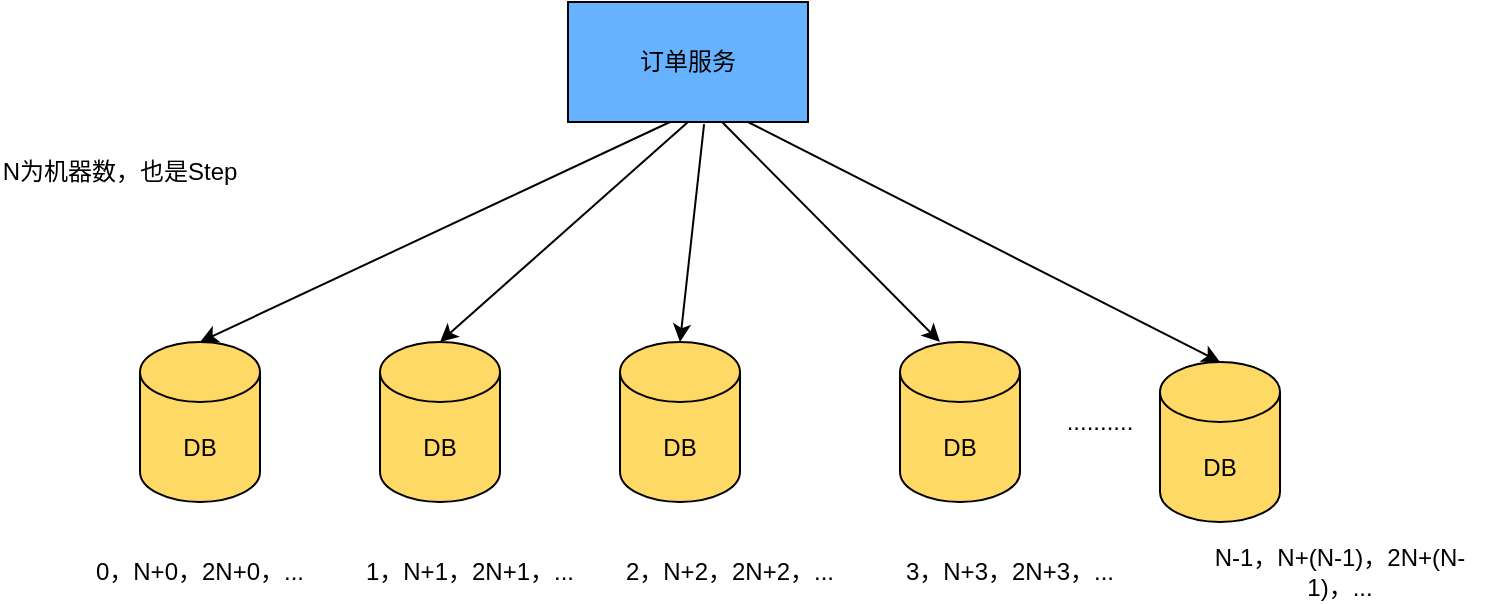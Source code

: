 <mxfile version="20.5.1" type="github">
  <diagram id="rfMYhohQq68-rVagmgSR" name="第 1 页">
    <mxGraphModel dx="868" dy="450" grid="1" gridSize="10" guides="1" tooltips="1" connect="1" arrows="1" fold="1" page="1" pageScale="1" pageWidth="827" pageHeight="1169" math="0" shadow="0">
      <root>
        <mxCell id="0" />
        <mxCell id="1" parent="0" />
        <mxCell id="8_DOyfWtjZpgNaLmOrnF-1" value="订单服务" style="rounded=0;whiteSpace=wrap;html=1;fillColor=#66B2FF;" parent="1" vertex="1">
          <mxGeometry x="354" y="40" width="120" height="60" as="geometry" />
        </mxCell>
        <mxCell id="8_DOyfWtjZpgNaLmOrnF-2" value="DB" style="shape=cylinder3;whiteSpace=wrap;html=1;boundedLbl=1;backgroundOutline=1;size=15;fillColor=#FFD966;" parent="1" vertex="1">
          <mxGeometry x="140" y="210" width="60" height="80" as="geometry" />
        </mxCell>
        <mxCell id="8_DOyfWtjZpgNaLmOrnF-3" value="DB" style="shape=cylinder3;whiteSpace=wrap;html=1;boundedLbl=1;backgroundOutline=1;size=15;fillColor=#FFD966;" parent="1" vertex="1">
          <mxGeometry x="260" y="210" width="60" height="80" as="geometry" />
        </mxCell>
        <mxCell id="8_DOyfWtjZpgNaLmOrnF-4" value="DB" style="shape=cylinder3;whiteSpace=wrap;html=1;boundedLbl=1;backgroundOutline=1;size=15;fillColor=#FFD966;" parent="1" vertex="1">
          <mxGeometry x="650" y="220" width="60" height="80" as="geometry" />
        </mxCell>
        <mxCell id="8_DOyfWtjZpgNaLmOrnF-5" value="" style="endArrow=classic;html=1;rounded=0;exitX=0.425;exitY=1;exitDx=0;exitDy=0;exitPerimeter=0;entryX=0.5;entryY=0;entryDx=0;entryDy=0;entryPerimeter=0;" parent="1" source="8_DOyfWtjZpgNaLmOrnF-1" target="8_DOyfWtjZpgNaLmOrnF-2" edge="1">
          <mxGeometry width="50" height="50" relative="1" as="geometry">
            <mxPoint x="420" y="190" as="sourcePoint" />
            <mxPoint x="470" y="140" as="targetPoint" />
          </mxGeometry>
        </mxCell>
        <mxCell id="8_DOyfWtjZpgNaLmOrnF-6" value="" style="endArrow=classic;html=1;rounded=0;exitX=0.5;exitY=1;exitDx=0;exitDy=0;entryX=0.5;entryY=0;entryDx=0;entryDy=0;entryPerimeter=0;" parent="1" source="8_DOyfWtjZpgNaLmOrnF-1" target="8_DOyfWtjZpgNaLmOrnF-3" edge="1">
          <mxGeometry width="50" height="50" relative="1" as="geometry">
            <mxPoint x="430" y="170" as="sourcePoint" />
            <mxPoint x="480" y="120" as="targetPoint" />
          </mxGeometry>
        </mxCell>
        <mxCell id="8_DOyfWtjZpgNaLmOrnF-7" value="" style="endArrow=classic;html=1;rounded=0;exitX=0.75;exitY=1;exitDx=0;exitDy=0;entryX=0.5;entryY=0;entryDx=0;entryDy=0;entryPerimeter=0;" parent="1" source="8_DOyfWtjZpgNaLmOrnF-1" target="8_DOyfWtjZpgNaLmOrnF-4" edge="1">
          <mxGeometry width="50" height="50" relative="1" as="geometry">
            <mxPoint x="420" y="180" as="sourcePoint" />
            <mxPoint x="470" y="130" as="targetPoint" />
          </mxGeometry>
        </mxCell>
        <mxCell id="bDuCJLU8UtdHm_zP0Vqe-1" value="0，N+0，2N+0，..." style="text;html=1;strokeColor=none;fillColor=none;align=center;verticalAlign=middle;whiteSpace=wrap;rounded=0;" vertex="1" parent="1">
          <mxGeometry x="110" y="310" width="120" height="30" as="geometry" />
        </mxCell>
        <mxCell id="bDuCJLU8UtdHm_zP0Vqe-2" value="1，N+1，2N+1，..." style="text;html=1;strokeColor=none;fillColor=none;align=center;verticalAlign=middle;whiteSpace=wrap;rounded=0;" vertex="1" parent="1">
          <mxGeometry x="250" y="310" width="110" height="30" as="geometry" />
        </mxCell>
        <mxCell id="bDuCJLU8UtdHm_zP0Vqe-3" value="DB" style="shape=cylinder3;whiteSpace=wrap;html=1;boundedLbl=1;backgroundOutline=1;size=15;fillColor=#FFD966;" vertex="1" parent="1">
          <mxGeometry x="380" y="210" width="60" height="80" as="geometry" />
        </mxCell>
        <mxCell id="bDuCJLU8UtdHm_zP0Vqe-4" value="DB" style="shape=cylinder3;whiteSpace=wrap;html=1;boundedLbl=1;backgroundOutline=1;size=15;fillColor=#FFD966;" vertex="1" parent="1">
          <mxGeometry x="520" y="210" width="60" height="80" as="geometry" />
        </mxCell>
        <mxCell id="bDuCJLU8UtdHm_zP0Vqe-5" value="2，N+2，2N+2，..." style="text;html=1;strokeColor=none;fillColor=none;align=center;verticalAlign=middle;whiteSpace=wrap;rounded=0;" vertex="1" parent="1">
          <mxGeometry x="380" y="310" width="110" height="30" as="geometry" />
        </mxCell>
        <mxCell id="bDuCJLU8UtdHm_zP0Vqe-6" value="3，N+3，2N+3，..." style="text;html=1;strokeColor=none;fillColor=none;align=center;verticalAlign=middle;whiteSpace=wrap;rounded=0;" vertex="1" parent="1">
          <mxGeometry x="520" y="310" width="110" height="30" as="geometry" />
        </mxCell>
        <mxCell id="bDuCJLU8UtdHm_zP0Vqe-7" value="N-1，N+(N-1)，2N+(N-1)，..." style="text;html=1;strokeColor=none;fillColor=none;align=center;verticalAlign=middle;whiteSpace=wrap;rounded=0;" vertex="1" parent="1">
          <mxGeometry x="660" y="310" width="160" height="30" as="geometry" />
        </mxCell>
        <mxCell id="bDuCJLU8UtdHm_zP0Vqe-8" value=".........." style="text;html=1;strokeColor=none;fillColor=none;align=center;verticalAlign=middle;whiteSpace=wrap;rounded=0;" vertex="1" parent="1">
          <mxGeometry x="590" y="235" width="60" height="30" as="geometry" />
        </mxCell>
        <mxCell id="bDuCJLU8UtdHm_zP0Vqe-9" value="" style="endArrow=classic;html=1;rounded=0;exitX=0.567;exitY=1.017;exitDx=0;exitDy=0;exitPerimeter=0;entryX=0.5;entryY=0;entryDx=0;entryDy=0;entryPerimeter=0;" edge="1" parent="1" source="8_DOyfWtjZpgNaLmOrnF-1" target="bDuCJLU8UtdHm_zP0Vqe-3">
          <mxGeometry width="50" height="50" relative="1" as="geometry">
            <mxPoint x="620" y="100" as="sourcePoint" />
            <mxPoint x="670" y="50" as="targetPoint" />
          </mxGeometry>
        </mxCell>
        <mxCell id="bDuCJLU8UtdHm_zP0Vqe-10" value="" style="endArrow=classic;html=1;rounded=0;exitX=0.642;exitY=1;exitDx=0;exitDy=0;exitPerimeter=0;entryX=0.333;entryY=0;entryDx=0;entryDy=0;entryPerimeter=0;" edge="1" parent="1" source="8_DOyfWtjZpgNaLmOrnF-1" target="bDuCJLU8UtdHm_zP0Vqe-4">
          <mxGeometry width="50" height="50" relative="1" as="geometry">
            <mxPoint x="560" y="110" as="sourcePoint" />
            <mxPoint x="610" y="60" as="targetPoint" />
          </mxGeometry>
        </mxCell>
        <mxCell id="bDuCJLU8UtdHm_zP0Vqe-11" value="N为机器数，也是Step" style="text;html=1;strokeColor=none;fillColor=none;align=center;verticalAlign=middle;whiteSpace=wrap;rounded=0;" vertex="1" parent="1">
          <mxGeometry x="70" y="110" width="120" height="30" as="geometry" />
        </mxCell>
      </root>
    </mxGraphModel>
  </diagram>
</mxfile>
